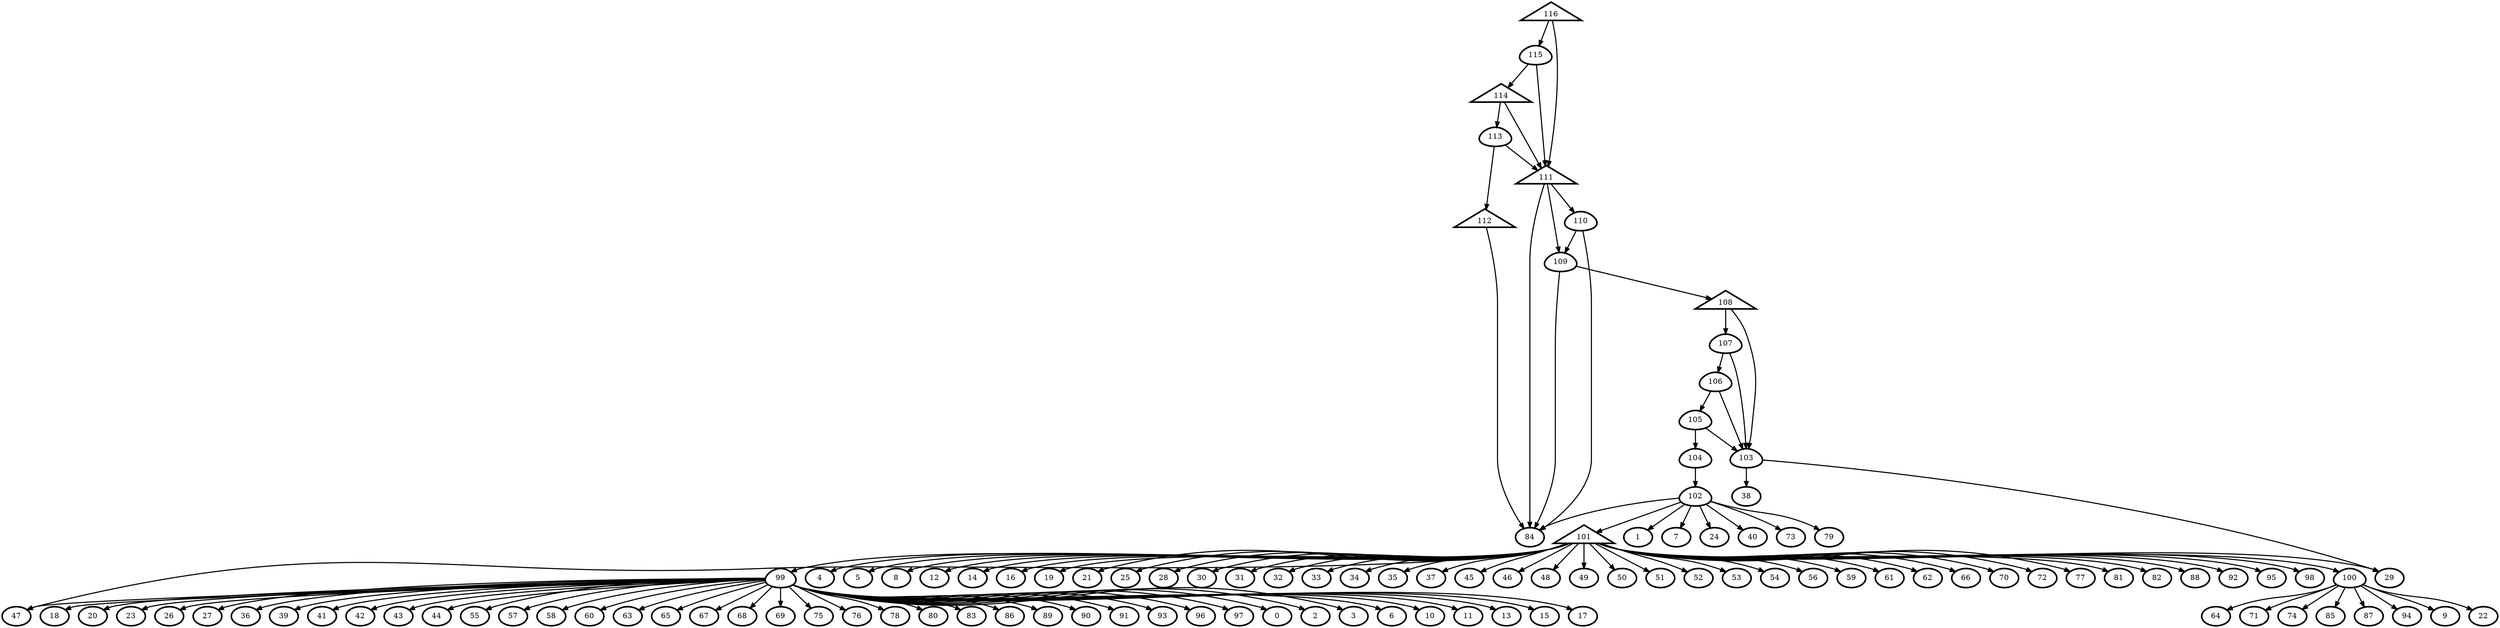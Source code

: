 digraph G {
    0 [penwidth=3,label="0"]
    1 [penwidth=3,label="1"]
    2 [penwidth=3,label="2"]
    3 [penwidth=3,label="3"]
    4 [penwidth=3,label="4"]
    5 [penwidth=3,label="5"]
    6 [penwidth=3,label="6"]
    7 [penwidth=3,label="7"]
    8 [penwidth=3,label="8"]
    9 [penwidth=3,label="9"]
    10 [penwidth=3,label="10"]
    11 [penwidth=3,label="11"]
    12 [penwidth=3,label="12"]
    13 [penwidth=3,label="13"]
    14 [penwidth=3,label="14"]
    15 [penwidth=3,label="15"]
    16 [penwidth=3,label="16"]
    17 [penwidth=3,label="17"]
    18 [penwidth=3,label="18"]
    19 [penwidth=3,label="19"]
    20 [penwidth=3,label="20"]
    21 [penwidth=3,label="21"]
    22 [penwidth=3,label="22"]
    23 [penwidth=3,label="23"]
    24 [penwidth=3,label="24"]
    25 [penwidth=3,label="25"]
    26 [penwidth=3,label="26"]
    27 [penwidth=3,label="27"]
    28 [penwidth=3,label="28"]
    29 [penwidth=3,label="29"]
    30 [penwidth=3,label="30"]
    31 [penwidth=3,label="31"]
    32 [penwidth=3,label="32"]
    33 [penwidth=3,label="33"]
    34 [penwidth=3,label="34"]
    35 [penwidth=3,label="35"]
    36 [penwidth=3,label="36"]
    37 [penwidth=3,label="37"]
    38 [penwidth=3,label="38"]
    39 [penwidth=3,label="39"]
    40 [penwidth=3,label="40"]
    41 [penwidth=3,label="41"]
    42 [penwidth=3,label="42"]
    43 [penwidth=3,label="43"]
    44 [penwidth=3,label="44"]
    45 [penwidth=3,label="45"]
    46 [penwidth=3,label="46"]
    47 [penwidth=3,label="47"]
    48 [penwidth=3,label="48"]
    49 [penwidth=3,label="49"]
    50 [penwidth=3,label="50"]
    51 [penwidth=3,label="51"]
    52 [penwidth=3,label="52"]
    53 [penwidth=3,label="53"]
    54 [penwidth=3,label="54"]
    55 [penwidth=3,label="55"]
    56 [penwidth=3,label="56"]
    57 [penwidth=3,label="57"]
    58 [penwidth=3,label="58"]
    59 [penwidth=3,label="59"]
    60 [penwidth=3,label="60"]
    61 [penwidth=3,label="61"]
    62 [penwidth=3,label="62"]
    63 [penwidth=3,label="63"]
    64 [penwidth=3,label="64"]
    65 [penwidth=3,label="65"]
    66 [penwidth=3,label="66"]
    67 [penwidth=3,label="67"]
    68 [penwidth=3,label="68"]
    69 [penwidth=3,label="69"]
    70 [penwidth=3,label="70"]
    71 [penwidth=3,label="71"]
    72 [penwidth=3,label="72"]
    73 [penwidth=3,label="73"]
    74 [penwidth=3,label="74"]
    75 [penwidth=3,label="75"]
    76 [penwidth=3,label="76"]
    77 [penwidth=3,label="77"]
    78 [penwidth=3,label="78"]
    79 [penwidth=3,label="79"]
    80 [penwidth=3,label="80"]
    81 [penwidth=3,label="81"]
    82 [penwidth=3,label="82"]
    83 [penwidth=3,label="83"]
    84 [penwidth=3,label="84"]
    85 [penwidth=3,label="85"]
    86 [penwidth=3,label="86"]
    87 [penwidth=3,label="87"]
    88 [penwidth=3,label="88"]
    89 [penwidth=3,label="89"]
    90 [penwidth=3,label="90"]
    91 [penwidth=3,label="91"]
    92 [penwidth=3,label="92"]
    93 [penwidth=3,label="93"]
    94 [penwidth=3,label="94"]
    95 [penwidth=3,label="95"]
    96 [penwidth=3,label="96"]
    97 [penwidth=3,label="97"]
    98 [penwidth=3,label="98"]
    99 [penwidth=3,label="99",shape = "egg"]
    100 [penwidth=3,label="100",shape = "egg"]
    101 [penwidth=3,label="102",shape = "egg"]
    102 [penwidth=3,label="103",shape = "egg"]
    103 [penwidth=3,label="104",shape = "egg"]
    104 [penwidth=3,label="105",shape = "egg"]
    105 [penwidth=3,label="106",shape = "egg"]
    106 [penwidth=3,label="107",shape = "egg"]
    107 [penwidth=3,label="109",shape = "egg"]
    108 [penwidth=3,label="110",shape = "egg"]
    109 [penwidth=3,label="113",shape = "egg"]
    110 [penwidth=3,label="115",shape = "egg"]
    111 [penwidth=3,label="101",shape = "triangle"]
    112 [penwidth=3,label="108",shape = "triangle"]
    113 [penwidth=3,label="111",shape = "triangle"]
    114 [penwidth=3,label="112",shape = "triangle"]
    115 [penwidth=3,label="114",shape = "triangle"]
    116 [penwidth=3,label="116",shape = "triangle"]

    99 -> 41 [penwidth=2]
    99 -> 17 [penwidth=2]
    99 -> 15 [penwidth=2]
    99 -> 26 [penwidth=2]
    99 -> 58 [penwidth=2]
    99 -> 47 [penwidth=2]
    99 -> 39 [penwidth=2]
    99 -> 42 [penwidth=2]
    99 -> 68 [penwidth=2]
    99 -> 20 [penwidth=2]
    99 -> 65 [penwidth=2]
    99 -> 86 [penwidth=2]
    99 -> 76 [penwidth=2]
    99 -> 27 [penwidth=2]
    99 -> 90 [penwidth=2]
    99 -> 96 [penwidth=2]
    99 -> 0 [penwidth=2]
    99 -> 57 [penwidth=2]
    99 -> 44 [penwidth=2]
    99 -> 18 [penwidth=2]
    99 -> 67 [penwidth=2]
    99 -> 23 [penwidth=2]
    99 -> 89 [penwidth=2]
    99 -> 83 [penwidth=2]
    99 -> 55 [penwidth=2]
    99 -> 80 [penwidth=2]
    99 -> 11 [penwidth=2]
    99 -> 36 [penwidth=2]
    99 -> 10 [penwidth=2]
    99 -> 60 [penwidth=2]
    99 -> 2 [penwidth=2]
    99 -> 69 [penwidth=2]
    99 -> 13 [penwidth=2]
    99 -> 97 [penwidth=2]
    99 -> 3 [penwidth=2]
    99 -> 93 [penwidth=2]
    99 -> 91 [penwidth=2]
    99 -> 63 [penwidth=2]
    99 -> 43 [penwidth=2]
    99 -> 6 [penwidth=2]
    99 -> 78 [penwidth=2]
    99 -> 75 [penwidth=2]
    100 -> 22 [penwidth=2]
    100 -> 64 [penwidth=2]
    100 -> 74 [penwidth=2]
    100 -> 9 [penwidth=2]
    100 -> 71 [penwidth=2]
    100 -> 94 [penwidth=2]
    100 -> 87 [penwidth=2]
    100 -> 85 [penwidth=2]
    111 -> 47 [penwidth=2]
    111 -> 81 [penwidth=2]
    111 -> 88 [penwidth=2]
    111 -> 92 [penwidth=2]
    111 -> 49 [penwidth=2]
    111 -> 33 [penwidth=2]
    111 -> 52 [penwidth=2]
    111 -> 14 [penwidth=2]
    111 -> 4 [penwidth=2]
    111 -> 61 [penwidth=2]
    111 -> 95 [penwidth=2]
    111 -> 59 [penwidth=2]
    111 -> 31 [penwidth=2]
    111 -> 8 [penwidth=2]
    111 -> 51 [penwidth=2]
    111 -> 56 [penwidth=2]
    111 -> 46 [penwidth=2]
    111 -> 72 [penwidth=2]
    111 -> 50 [penwidth=2]
    111 -> 21 [penwidth=2]
    111 -> 32 [penwidth=2]
    111 -> 19 [penwidth=2]
    111 -> 62 [penwidth=2]
    111 -> 25 [penwidth=2]
    111 -> 48 [penwidth=2]
    111 -> 34 [penwidth=2]
    111 -> 98 [penwidth=2]
    111 -> 66 [penwidth=2]
    111 -> 54 [penwidth=2]
    111 -> 77 [penwidth=2]
    111 -> 100 [penwidth=2]
    111 -> 70 [penwidth=2]
    111 -> 29 [penwidth=2]
    111 -> 53 [penwidth=2]
    111 -> 45 [penwidth=2]
    111 -> 35 [penwidth=2]
    111 -> 99 [penwidth=2]
    111 -> 82 [penwidth=2]
    111 -> 37 [penwidth=2]
    111 -> 5 [penwidth=2]
    111 -> 12 [penwidth=2]
    111 -> 30 [penwidth=2]
    111 -> 28 [penwidth=2]
    111 -> 16 [penwidth=2]
    101 -> 111 [penwidth=2]
    101 -> 1 [penwidth=2]
    101 -> 84 [penwidth=2]
    101 -> 24 [penwidth=2]
    101 -> 73 [penwidth=2]
    101 -> 79 [penwidth=2]
    101 -> 7 [penwidth=2]
    101 -> 40 [penwidth=2]
    102 -> 29 [penwidth=2]
    102 -> 38 [penwidth=2]
    103 -> 101 [penwidth=2]
    104 -> 102 [penwidth=2]
    104 -> 103 [penwidth=2]
    105 -> 104 [penwidth=2]
    105 -> 102 [penwidth=2]
    106 -> 105 [penwidth=2]
    106 -> 102 [penwidth=2]
    112 -> 106 [penwidth=2]
    112 -> 102 [penwidth=2]
    107 -> 112 [penwidth=2]
    107 -> 84 [penwidth=2]
    108 -> 84 [penwidth=2]
    108 -> 107 [penwidth=2]
    113 -> 107 [penwidth=2]
    113 -> 84 [penwidth=2]
    113 -> 108 [penwidth=2]
    114 -> 84 [penwidth=2]
    109 -> 113 [penwidth=2]
    109 -> 114 [penwidth=2]
    115 -> 113 [penwidth=2]
    115 -> 109 [penwidth=2]
    110 -> 115 [penwidth=2]
    110 -> 113 [penwidth=2]
    116 -> 110 [penwidth=2]
    116 -> 113 [penwidth=2]
}